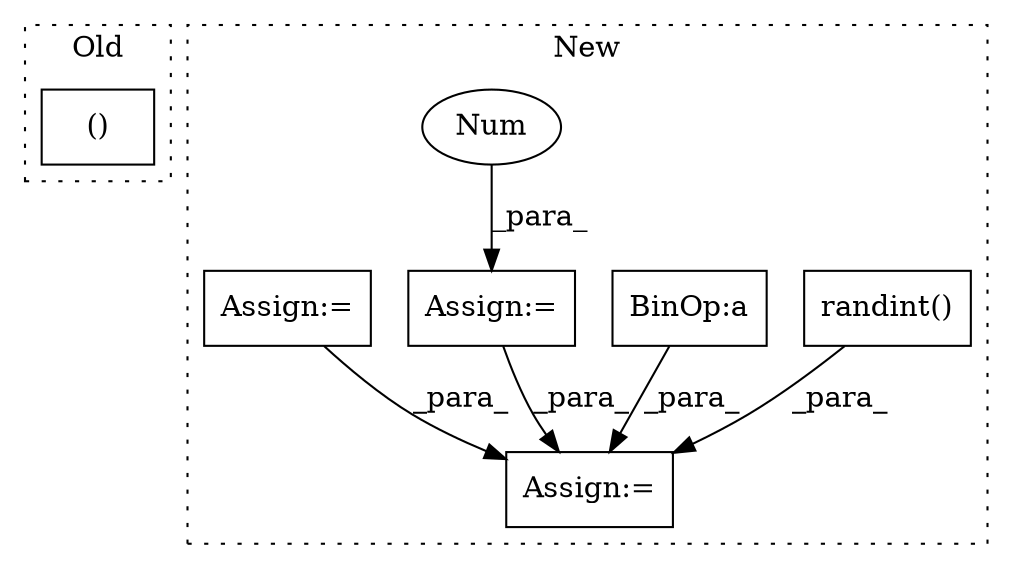 digraph G {
subgraph cluster0 {
1 [label="()" a="54" s="5227" l="5" shape="box"];
label = "Old";
style="dotted";
}
subgraph cluster1 {
2 [label="randint()" a="75" s="2981,3016" l="15,1" shape="box"];
3 [label="Assign:=" a="68" s="3254" l="3" shape="box"];
4 [label="BinOp:a" a="82" s="3021" l="3" shape="box"];
5 [label="Assign:=" a="68" s="3234" l="3" shape="box"];
6 [label="Num" a="76" s="3237" l="3" shape="ellipse"];
7 [label="Assign:=" a="68" s="3117" l="3" shape="box"];
label = "New";
style="dotted";
}
2 -> 3 [label="_para_"];
4 -> 3 [label="_para_"];
5 -> 3 [label="_para_"];
6 -> 5 [label="_para_"];
7 -> 3 [label="_para_"];
}